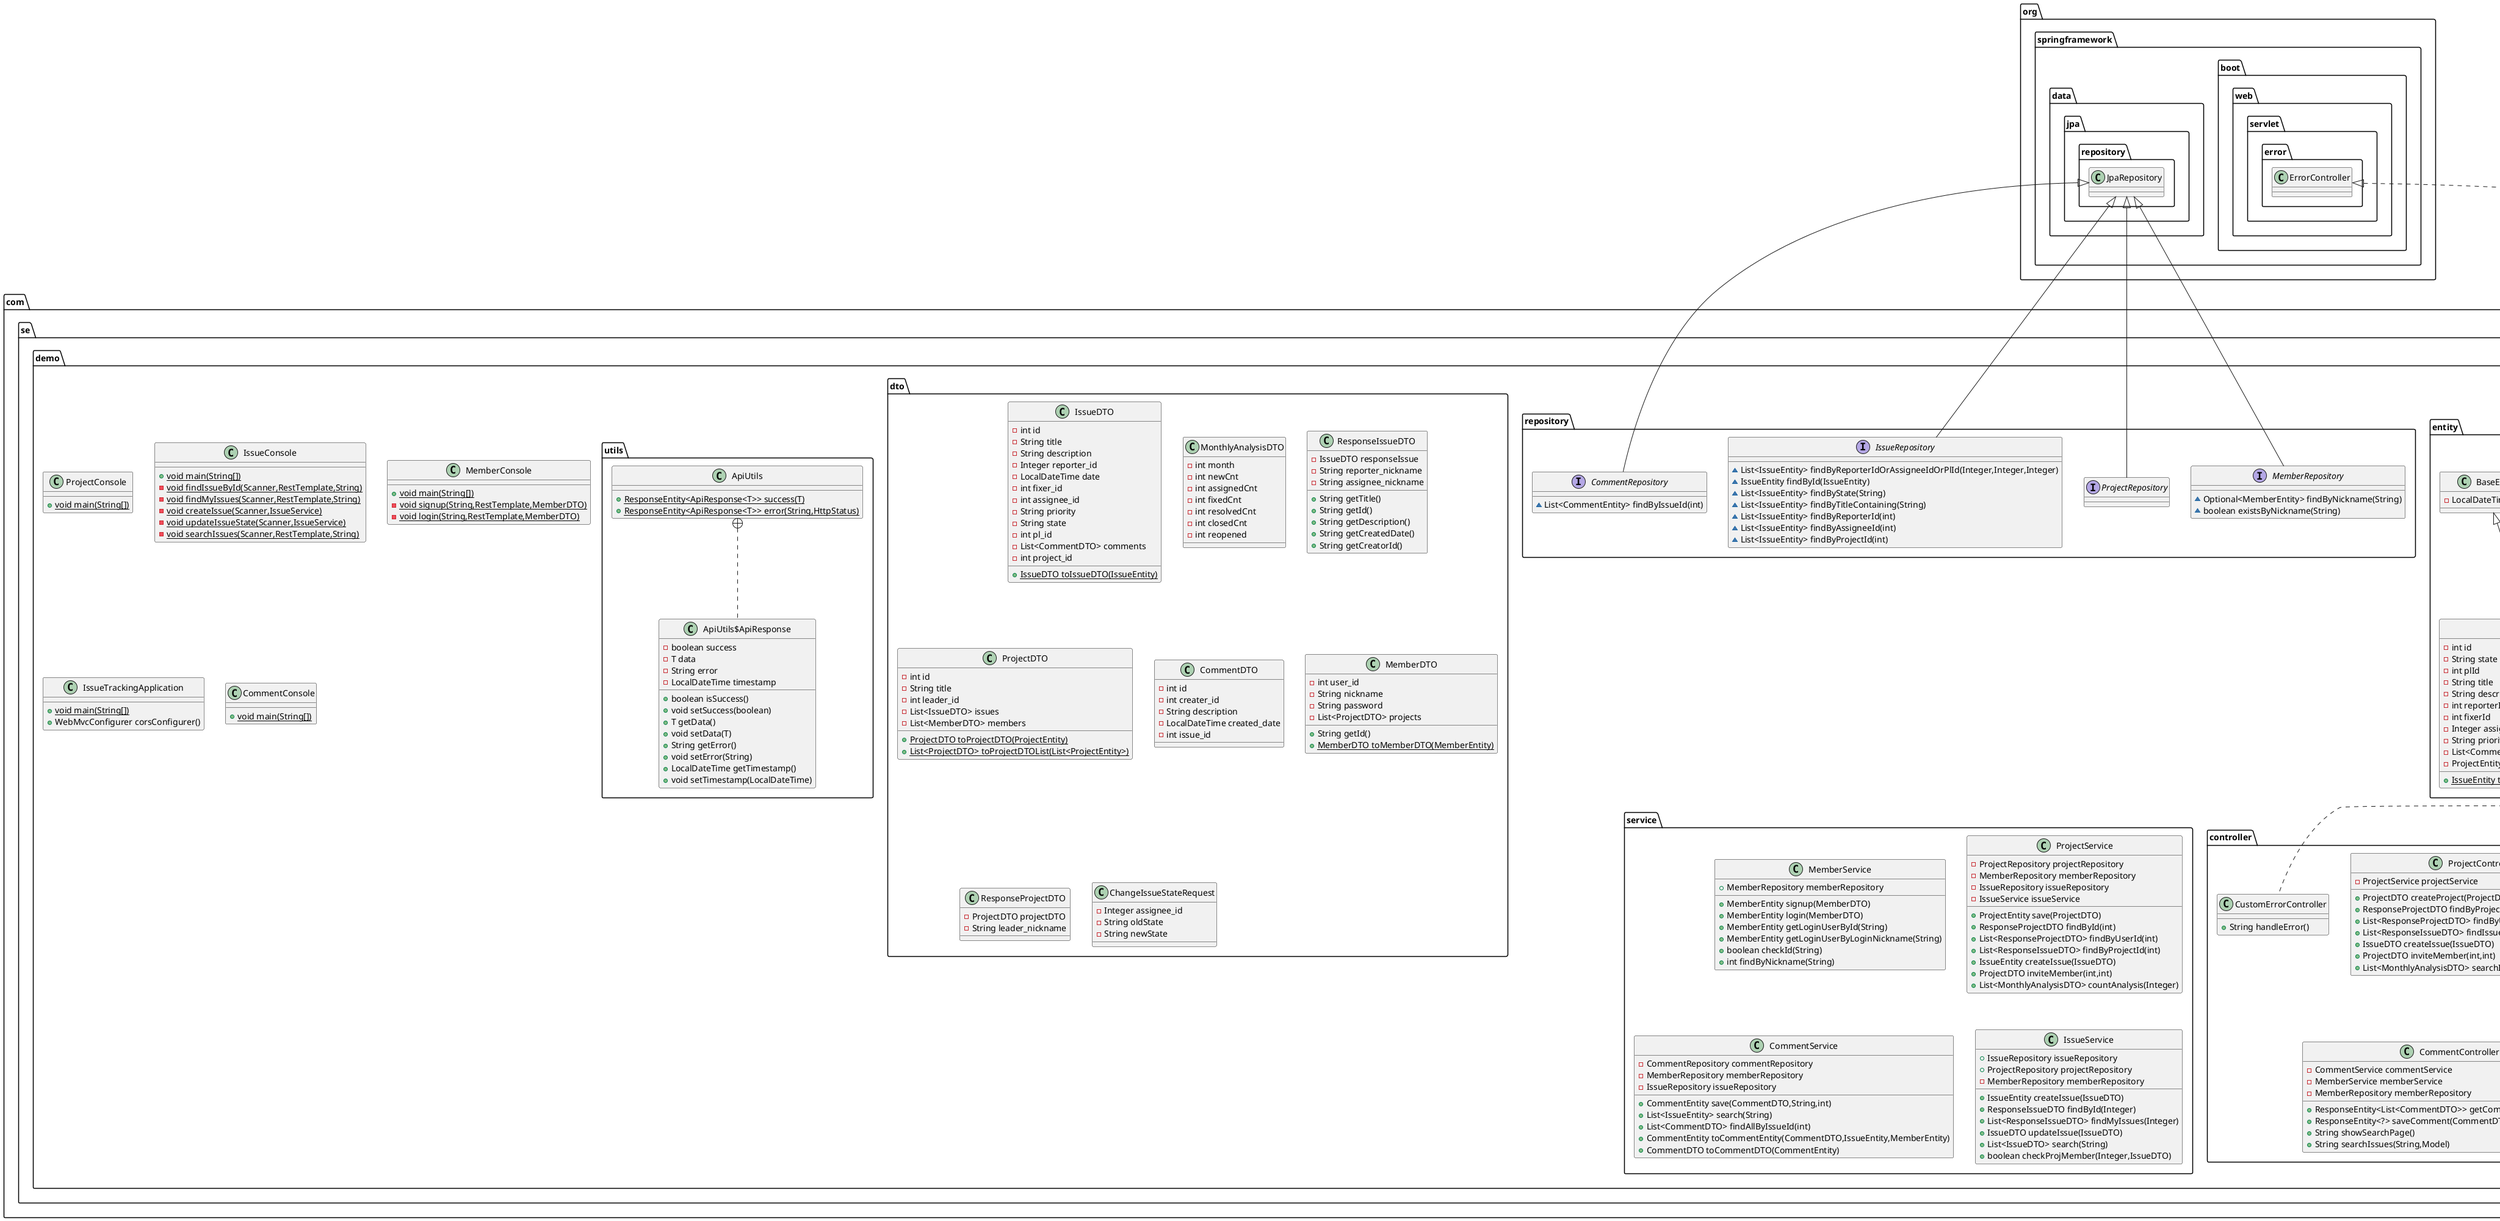 @startuml
class com.se.demo.entity.ProjectEntity {
- int id
- String title
- int leader_id
- List<IssueEntity> issues
- List<MemberEntity> members
+ {static} ProjectEntity toProjectEntity(ProjectDTO)
}


interface com.se.demo.repository.MemberRepository {
~ Optional<MemberEntity> findByNickname(String)
~ boolean existsByNickname(String)
}

class com.se.demo.ProjectConsole {
+ {static} void main(String[])
}

interface com.se.demo.repository.ProjectRepository {
}
class com.se.demo.entity.MemberEntity {
- int user_id
- String nickname
- String password
- List<ProjectEntity> projects
+ {static} MemberEntity toMemberEntity(MemberDTO)
}


class com.se.demo.entity.IssueEntity {
- int id
- String state
- int plId
- String title
- String description
- int reporterId
- int fixerId
- Integer assigneeId
- String priority
- List<CommentEntity> comments
- ProjectEntity project
+ {static} IssueEntity toIssueEntity(IssueDTO,ProjectRepository)
}


class com.se.demo.dto.IssueDTO {
- int id
- String title
- String description
- Integer reporter_id
- LocalDateTime date
- int fixer_id
- int assignee_id
- String priority
- String state
- int pl_id
- List<CommentDTO> comments
- int project_id
+ {static} IssueDTO toIssueDTO(IssueEntity)
}


class com.se.demo.dto.MonthlyAnalysisDTO {
- int month
- int newCnt
- int assignedCnt
- int fixedCnt
- int resolvedCnt
- int closedCnt
- int reopened
}

class com.se.demo.dto.ResponseIssueDTO {
- IssueDTO responseIssue
- String reporter_nickname
- String assignee_nickname
+ String getTitle()
+ String getId()
+ String getDescription()
+ String getCreatedDate()
+ String getCreatorId()
}


class com.se.demo.entity.CommentEntity {
- int id
- LocalDateTime createdDate
- MemberEntity createrId
- String description
- IssueEntity issue
}

class com.se.demo.service.MemberService {
+ MemberRepository memberRepository
+ MemberEntity signup(MemberDTO)
+ MemberEntity login(MemberDTO)
+ MemberEntity getLoginUserById(String)
+ MemberEntity getLoginUserByLoginNickname(String)
+ boolean checkId(String)
+ int findByNickname(String)
}


class com.se.demo.IssueConsole {
+ {static} void main(String[])
- {static} void findIssueById(Scanner,RestTemplate,String)
- {static} void findMyIssues(Scanner,RestTemplate,String)
- {static} void createIssue(Scanner,IssueService)
- {static} void updateIssueState(Scanner,IssueService)
- {static} void searchIssues(Scanner,RestTemplate,String)
}

class com.se.demo.dto.ProjectDTO {
- int id
- String title
- int leader_id
- List<IssueDTO> issues
- List<MemberDTO> members
+ {static} ProjectDTO toProjectDTO(ProjectEntity)
+ {static} List<ProjectDTO> toProjectDTOList(List<ProjectEntity>)
}


class com.se.demo.controller.ProjectController {
- ProjectService projectService
+ ProjectDTO createProject(ProjectDTO)
+ ResponseProjectDTO findByProjectId(int)
+ List<ResponseProjectDTO> findByUserId(int)
+ List<ResponseIssueDTO> findIssuesByProjectId(int)
+ IssueDTO createIssue(IssueDTO)
+ ProjectDTO inviteMember(int,int)
+ List<MonthlyAnalysisDTO> searchIssuesAnalysis(Integer)
}


class com.se.demo.controller.IssueController {
- IssueService issueService
+ ResponseIssueDTO findById(Integer)
+ List<ResponseIssueDTO> findMyIssues(Integer)
+ ResponseEntity<?> updateIssueState(Integer,Integer,ChangeIssueStateRequest)
+ List<IssueDTO> search(String)
}


class com.se.demo.MemberConsole {
+ {static} void main(String[])
- {static} void signup(String,RestTemplate,MemberDTO)
- {static} void login(String,RestTemplate,MemberDTO)
}

class com.se.demo.dto.CommentDTO {
- int id
- int creater_id
- String description
- LocalDateTime created_date
- int issue_id
}

class com.se.demo.IssueTrackingApplication {
+ {static} void main(String[])
+ WebMvcConfigurer corsConfigurer()
}

class com.se.demo.controller.CustomErrorController {
+ String handleError()
}

class com.se.demo.controller.CommentController {
- CommentService commentService
- MemberService memberService
- MemberRepository memberRepository
+ ResponseEntity<List<CommentDTO>> getCommentsForIssue(int)
+ ResponseEntity<?> saveComment(CommentDTO,HttpServletRequest)
+ String showSearchPage()
+ String searchIssues(String,Model)
}


class com.se.demo.utils.ApiUtils {
+ {static} ResponseEntity<ApiResponse<T>> success(T)
+ {static} ResponseEntity<ApiResponse<T>> error(String,HttpStatus)
}

class com.se.demo.utils.ApiUtils$ApiResponse {
- boolean success
- T data
- String error
- LocalDateTime timestamp
+ boolean isSuccess()
+ void setSuccess(boolean)
+ T getData()
+ void setData(T)
+ String getError()
+ void setError(String)
+ LocalDateTime getTimestamp()
+ void setTimestamp(LocalDateTime)
}


class com.se.demo.controller.MemberController {
- MemberService memberService
+ ResponseEntity<Object> signup(MemberDTO)
+ ResponseEntity<?> login(MemberDTO,BindingResult,HttpServletRequest,Model)
+ int getUser(String)
}


class com.se.demo.dto.MemberDTO {
- int user_id
- String nickname
- String password
- List<ProjectDTO> projects
+ String getId()
+ {static} MemberDTO toMemberDTO(MemberEntity)
}


class com.se.demo.service.ProjectService {
- ProjectRepository projectRepository
- MemberRepository memberRepository
- IssueRepository issueRepository
- IssueService issueService
+ ProjectEntity save(ProjectDTO)
+ ResponseProjectDTO findById(int)
+ List<ResponseProjectDTO> findByUserId(int)
+ List<ResponseIssueDTO> findByProjectId(int)
+ IssueEntity createIssue(IssueDTO)
+ ProjectDTO inviteMember(int,int)
+ List<MonthlyAnalysisDTO> countAnalysis(Integer)
}


interface com.se.demo.repository.IssueRepository {
~ List<IssueEntity> findByReporterIdOrAssigneeIdOrPlId(Integer,Integer,Integer)
~ IssueEntity findById(IssueEntity)
~ List<IssueEntity> findByState(String)
~ List<IssueEntity> findByTitleContaining(String)
~ List<IssueEntity> findByReporterId(int)
~ List<IssueEntity> findByAssigneeId(int)
~ List<IssueEntity> findByProjectId(int)
}

class com.se.demo.service.CommentService {
- CommentRepository commentRepository
- MemberRepository memberRepository
- IssueRepository issueRepository
+ CommentEntity save(CommentDTO,String,int)
+ List<IssueEntity> search(String)
+ List<CommentDTO> findAllByIssueId(int)
+ CommentEntity toCommentEntity(CommentDTO,IssueEntity,MemberEntity)
+ CommentDTO toCommentDTO(CommentEntity)
}


class com.se.demo.dto.ResponseProjectDTO {
- ProjectDTO projectDTO
- String leader_nickname
}

class com.se.demo.CommentConsole {
+ {static} void main(String[])
}

interface com.se.demo.repository.CommentRepository {
~ List<CommentEntity> findByIssueId(int)
}

class com.se.demo.service.IssueService {
+ IssueRepository issueRepository
+ ProjectRepository projectRepository
- MemberRepository memberRepository
+ IssueEntity createIssue(IssueDTO)
+ ResponseIssueDTO findById(Integer)
+ List<ResponseIssueDTO> findMyIssues(Integer)
+ IssueDTO updateIssue(IssueDTO)
+ List<IssueDTO> search(String)
+ boolean checkProjMember(Integer,IssueDTO)
}


class com.se.demo.entity.BaseEntity {
- LocalDateTime date
}

class com.se.demo.dto.ChangeIssueStateRequest {
- Integer assignee_id
- String oldState
- String newState
}



org.springframework.data.jpa.repository.JpaRepository <|-- com.se.demo.repository.MemberRepository
org.springframework.data.jpa.repository.JpaRepository <|-- com.se.demo.repository.ProjectRepository
com.se.demo.entity.BaseEntity <|-- com.se.demo.entity.IssueEntity
org.springframework.boot.web.servlet.error.ErrorController <|.. com.se.demo.controller.CustomErrorController
com.se.demo.utils.ApiUtils +.. com.se.demo.utils.ApiUtils$ApiResponse
org.springframework.data.jpa.repository.JpaRepository <|-- com.se.demo.repository.IssueRepository
org.springframework.data.jpa.repository.JpaRepository <|-- com.se.demo.repository.CommentRepository
@enduml